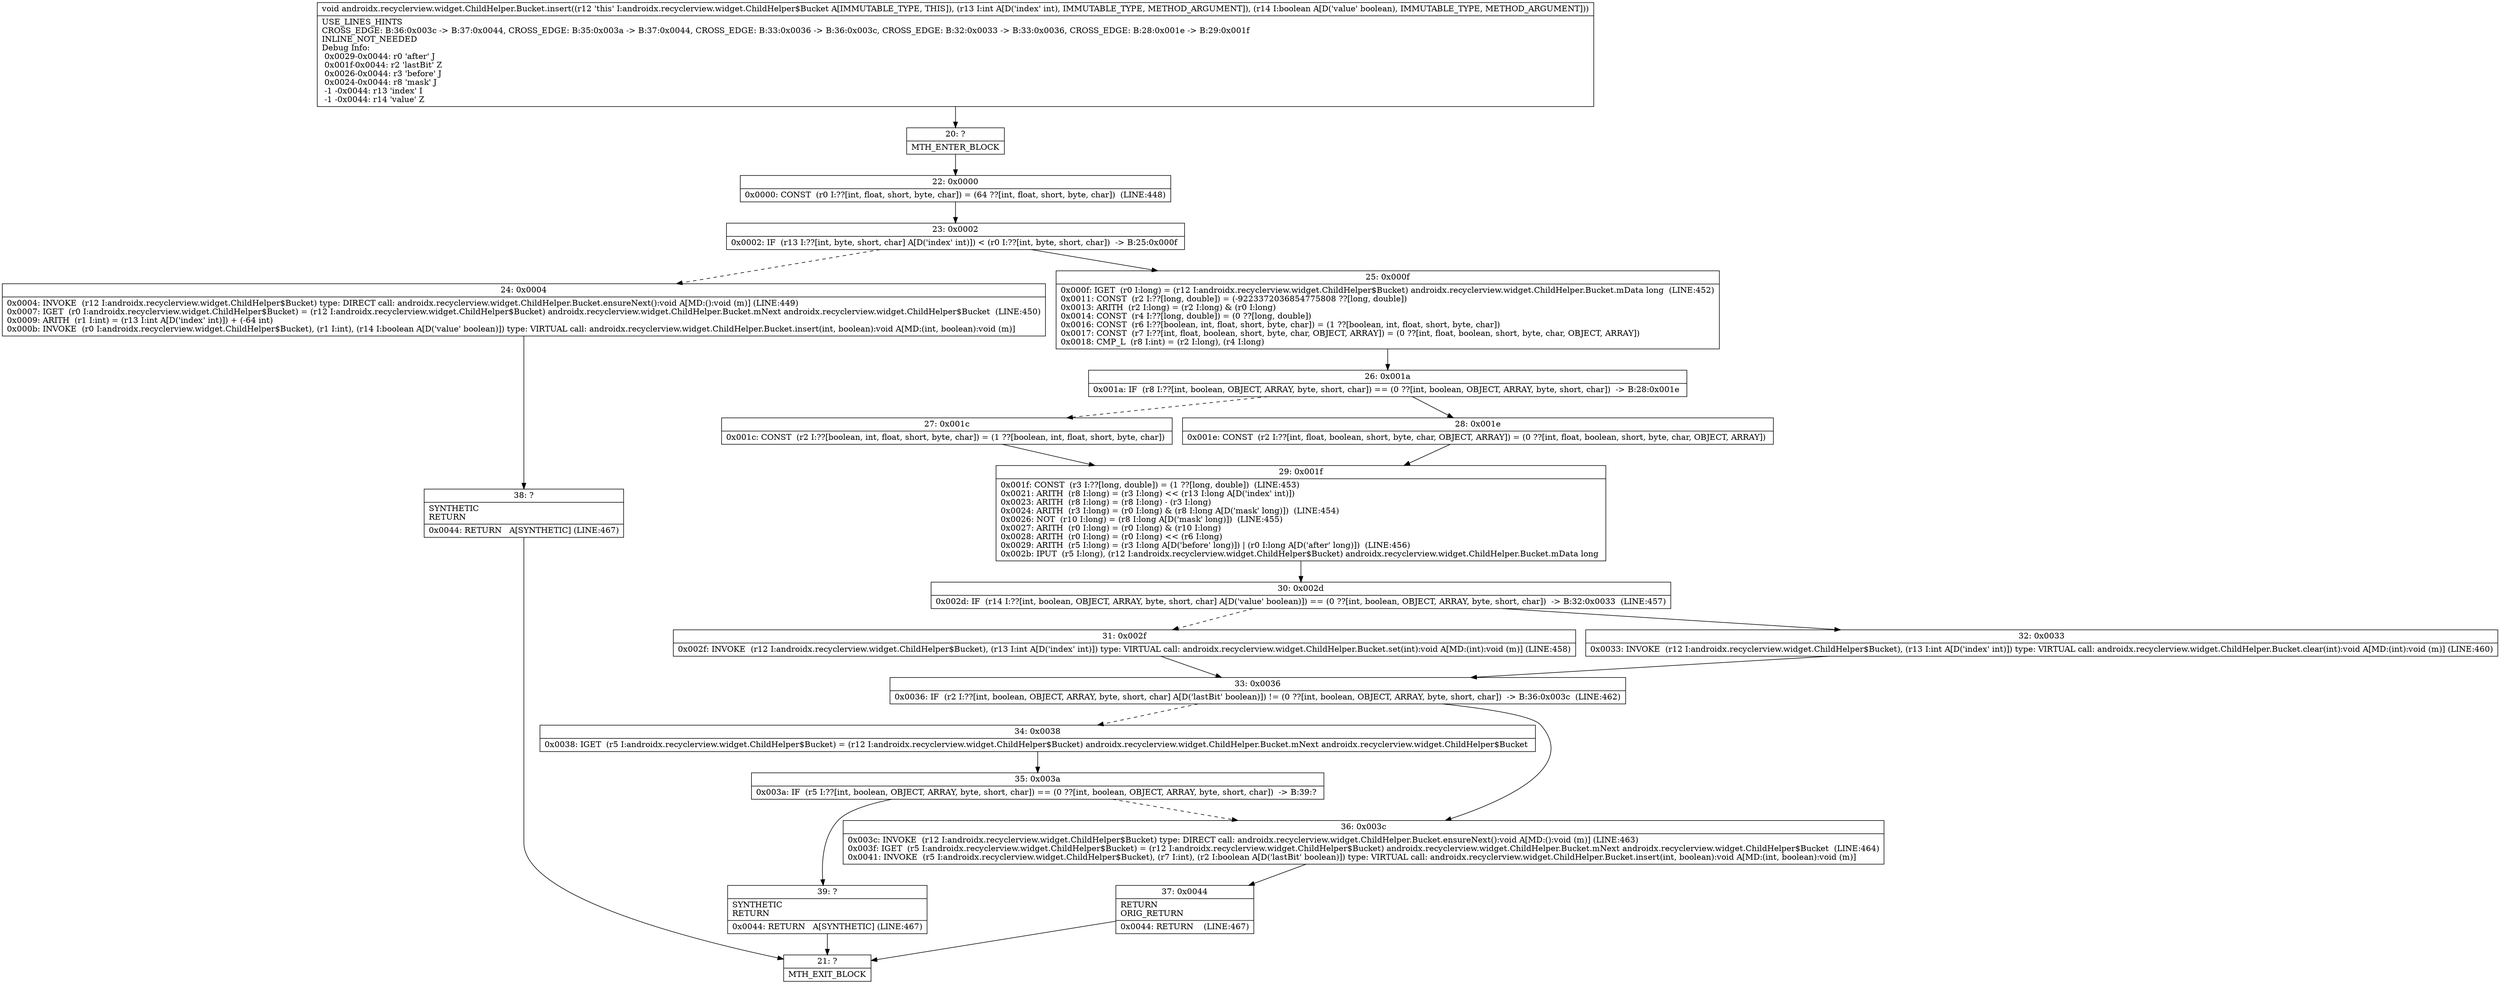 digraph "CFG forandroidx.recyclerview.widget.ChildHelper.Bucket.insert(IZ)V" {
Node_20 [shape=record,label="{20\:\ ?|MTH_ENTER_BLOCK\l}"];
Node_22 [shape=record,label="{22\:\ 0x0000|0x0000: CONST  (r0 I:??[int, float, short, byte, char]) = (64 ??[int, float, short, byte, char])  (LINE:448)\l}"];
Node_23 [shape=record,label="{23\:\ 0x0002|0x0002: IF  (r13 I:??[int, byte, short, char] A[D('index' int)]) \< (r0 I:??[int, byte, short, char])  \-\> B:25:0x000f \l}"];
Node_24 [shape=record,label="{24\:\ 0x0004|0x0004: INVOKE  (r12 I:androidx.recyclerview.widget.ChildHelper$Bucket) type: DIRECT call: androidx.recyclerview.widget.ChildHelper.Bucket.ensureNext():void A[MD:():void (m)] (LINE:449)\l0x0007: IGET  (r0 I:androidx.recyclerview.widget.ChildHelper$Bucket) = (r12 I:androidx.recyclerview.widget.ChildHelper$Bucket) androidx.recyclerview.widget.ChildHelper.Bucket.mNext androidx.recyclerview.widget.ChildHelper$Bucket  (LINE:450)\l0x0009: ARITH  (r1 I:int) = (r13 I:int A[D('index' int)]) + (\-64 int) \l0x000b: INVOKE  (r0 I:androidx.recyclerview.widget.ChildHelper$Bucket), (r1 I:int), (r14 I:boolean A[D('value' boolean)]) type: VIRTUAL call: androidx.recyclerview.widget.ChildHelper.Bucket.insert(int, boolean):void A[MD:(int, boolean):void (m)]\l}"];
Node_38 [shape=record,label="{38\:\ ?|SYNTHETIC\lRETURN\l|0x0044: RETURN   A[SYNTHETIC] (LINE:467)\l}"];
Node_21 [shape=record,label="{21\:\ ?|MTH_EXIT_BLOCK\l}"];
Node_25 [shape=record,label="{25\:\ 0x000f|0x000f: IGET  (r0 I:long) = (r12 I:androidx.recyclerview.widget.ChildHelper$Bucket) androidx.recyclerview.widget.ChildHelper.Bucket.mData long  (LINE:452)\l0x0011: CONST  (r2 I:??[long, double]) = (\-9223372036854775808 ??[long, double]) \l0x0013: ARITH  (r2 I:long) = (r2 I:long) & (r0 I:long) \l0x0014: CONST  (r4 I:??[long, double]) = (0 ??[long, double]) \l0x0016: CONST  (r6 I:??[boolean, int, float, short, byte, char]) = (1 ??[boolean, int, float, short, byte, char]) \l0x0017: CONST  (r7 I:??[int, float, boolean, short, byte, char, OBJECT, ARRAY]) = (0 ??[int, float, boolean, short, byte, char, OBJECT, ARRAY]) \l0x0018: CMP_L  (r8 I:int) = (r2 I:long), (r4 I:long) \l}"];
Node_26 [shape=record,label="{26\:\ 0x001a|0x001a: IF  (r8 I:??[int, boolean, OBJECT, ARRAY, byte, short, char]) == (0 ??[int, boolean, OBJECT, ARRAY, byte, short, char])  \-\> B:28:0x001e \l}"];
Node_27 [shape=record,label="{27\:\ 0x001c|0x001c: CONST  (r2 I:??[boolean, int, float, short, byte, char]) = (1 ??[boolean, int, float, short, byte, char]) \l}"];
Node_29 [shape=record,label="{29\:\ 0x001f|0x001f: CONST  (r3 I:??[long, double]) = (1 ??[long, double])  (LINE:453)\l0x0021: ARITH  (r8 I:long) = (r3 I:long) \<\< (r13 I:long A[D('index' int)]) \l0x0023: ARITH  (r8 I:long) = (r8 I:long) \- (r3 I:long) \l0x0024: ARITH  (r3 I:long) = (r0 I:long) & (r8 I:long A[D('mask' long)])  (LINE:454)\l0x0026: NOT  (r10 I:long) = (r8 I:long A[D('mask' long)])  (LINE:455)\l0x0027: ARITH  (r0 I:long) = (r0 I:long) & (r10 I:long) \l0x0028: ARITH  (r0 I:long) = (r0 I:long) \<\< (r6 I:long) \l0x0029: ARITH  (r5 I:long) = (r3 I:long A[D('before' long)]) \| (r0 I:long A[D('after' long)])  (LINE:456)\l0x002b: IPUT  (r5 I:long), (r12 I:androidx.recyclerview.widget.ChildHelper$Bucket) androidx.recyclerview.widget.ChildHelper.Bucket.mData long \l}"];
Node_30 [shape=record,label="{30\:\ 0x002d|0x002d: IF  (r14 I:??[int, boolean, OBJECT, ARRAY, byte, short, char] A[D('value' boolean)]) == (0 ??[int, boolean, OBJECT, ARRAY, byte, short, char])  \-\> B:32:0x0033  (LINE:457)\l}"];
Node_31 [shape=record,label="{31\:\ 0x002f|0x002f: INVOKE  (r12 I:androidx.recyclerview.widget.ChildHelper$Bucket), (r13 I:int A[D('index' int)]) type: VIRTUAL call: androidx.recyclerview.widget.ChildHelper.Bucket.set(int):void A[MD:(int):void (m)] (LINE:458)\l}"];
Node_33 [shape=record,label="{33\:\ 0x0036|0x0036: IF  (r2 I:??[int, boolean, OBJECT, ARRAY, byte, short, char] A[D('lastBit' boolean)]) != (0 ??[int, boolean, OBJECT, ARRAY, byte, short, char])  \-\> B:36:0x003c  (LINE:462)\l}"];
Node_34 [shape=record,label="{34\:\ 0x0038|0x0038: IGET  (r5 I:androidx.recyclerview.widget.ChildHelper$Bucket) = (r12 I:androidx.recyclerview.widget.ChildHelper$Bucket) androidx.recyclerview.widget.ChildHelper.Bucket.mNext androidx.recyclerview.widget.ChildHelper$Bucket \l}"];
Node_35 [shape=record,label="{35\:\ 0x003a|0x003a: IF  (r5 I:??[int, boolean, OBJECT, ARRAY, byte, short, char]) == (0 ??[int, boolean, OBJECT, ARRAY, byte, short, char])  \-\> B:39:? \l}"];
Node_39 [shape=record,label="{39\:\ ?|SYNTHETIC\lRETURN\l|0x0044: RETURN   A[SYNTHETIC] (LINE:467)\l}"];
Node_36 [shape=record,label="{36\:\ 0x003c|0x003c: INVOKE  (r12 I:androidx.recyclerview.widget.ChildHelper$Bucket) type: DIRECT call: androidx.recyclerview.widget.ChildHelper.Bucket.ensureNext():void A[MD:():void (m)] (LINE:463)\l0x003f: IGET  (r5 I:androidx.recyclerview.widget.ChildHelper$Bucket) = (r12 I:androidx.recyclerview.widget.ChildHelper$Bucket) androidx.recyclerview.widget.ChildHelper.Bucket.mNext androidx.recyclerview.widget.ChildHelper$Bucket  (LINE:464)\l0x0041: INVOKE  (r5 I:androidx.recyclerview.widget.ChildHelper$Bucket), (r7 I:int), (r2 I:boolean A[D('lastBit' boolean)]) type: VIRTUAL call: androidx.recyclerview.widget.ChildHelper.Bucket.insert(int, boolean):void A[MD:(int, boolean):void (m)]\l}"];
Node_37 [shape=record,label="{37\:\ 0x0044|RETURN\lORIG_RETURN\l|0x0044: RETURN    (LINE:467)\l}"];
Node_32 [shape=record,label="{32\:\ 0x0033|0x0033: INVOKE  (r12 I:androidx.recyclerview.widget.ChildHelper$Bucket), (r13 I:int A[D('index' int)]) type: VIRTUAL call: androidx.recyclerview.widget.ChildHelper.Bucket.clear(int):void A[MD:(int):void (m)] (LINE:460)\l}"];
Node_28 [shape=record,label="{28\:\ 0x001e|0x001e: CONST  (r2 I:??[int, float, boolean, short, byte, char, OBJECT, ARRAY]) = (0 ??[int, float, boolean, short, byte, char, OBJECT, ARRAY]) \l}"];
MethodNode[shape=record,label="{void androidx.recyclerview.widget.ChildHelper.Bucket.insert((r12 'this' I:androidx.recyclerview.widget.ChildHelper$Bucket A[IMMUTABLE_TYPE, THIS]), (r13 I:int A[D('index' int), IMMUTABLE_TYPE, METHOD_ARGUMENT]), (r14 I:boolean A[D('value' boolean), IMMUTABLE_TYPE, METHOD_ARGUMENT]))  | USE_LINES_HINTS\lCROSS_EDGE: B:36:0x003c \-\> B:37:0x0044, CROSS_EDGE: B:35:0x003a \-\> B:37:0x0044, CROSS_EDGE: B:33:0x0036 \-\> B:36:0x003c, CROSS_EDGE: B:32:0x0033 \-\> B:33:0x0036, CROSS_EDGE: B:28:0x001e \-\> B:29:0x001f\lINLINE_NOT_NEEDED\lDebug Info:\l  0x0029\-0x0044: r0 'after' J\l  0x001f\-0x0044: r2 'lastBit' Z\l  0x0026\-0x0044: r3 'before' J\l  0x0024\-0x0044: r8 'mask' J\l  \-1 \-0x0044: r13 'index' I\l  \-1 \-0x0044: r14 'value' Z\l}"];
MethodNode -> Node_20;Node_20 -> Node_22;
Node_22 -> Node_23;
Node_23 -> Node_24[style=dashed];
Node_23 -> Node_25;
Node_24 -> Node_38;
Node_38 -> Node_21;
Node_25 -> Node_26;
Node_26 -> Node_27[style=dashed];
Node_26 -> Node_28;
Node_27 -> Node_29;
Node_29 -> Node_30;
Node_30 -> Node_31[style=dashed];
Node_30 -> Node_32;
Node_31 -> Node_33;
Node_33 -> Node_34[style=dashed];
Node_33 -> Node_36;
Node_34 -> Node_35;
Node_35 -> Node_36[style=dashed];
Node_35 -> Node_39;
Node_39 -> Node_21;
Node_36 -> Node_37;
Node_37 -> Node_21;
Node_32 -> Node_33;
Node_28 -> Node_29;
}


